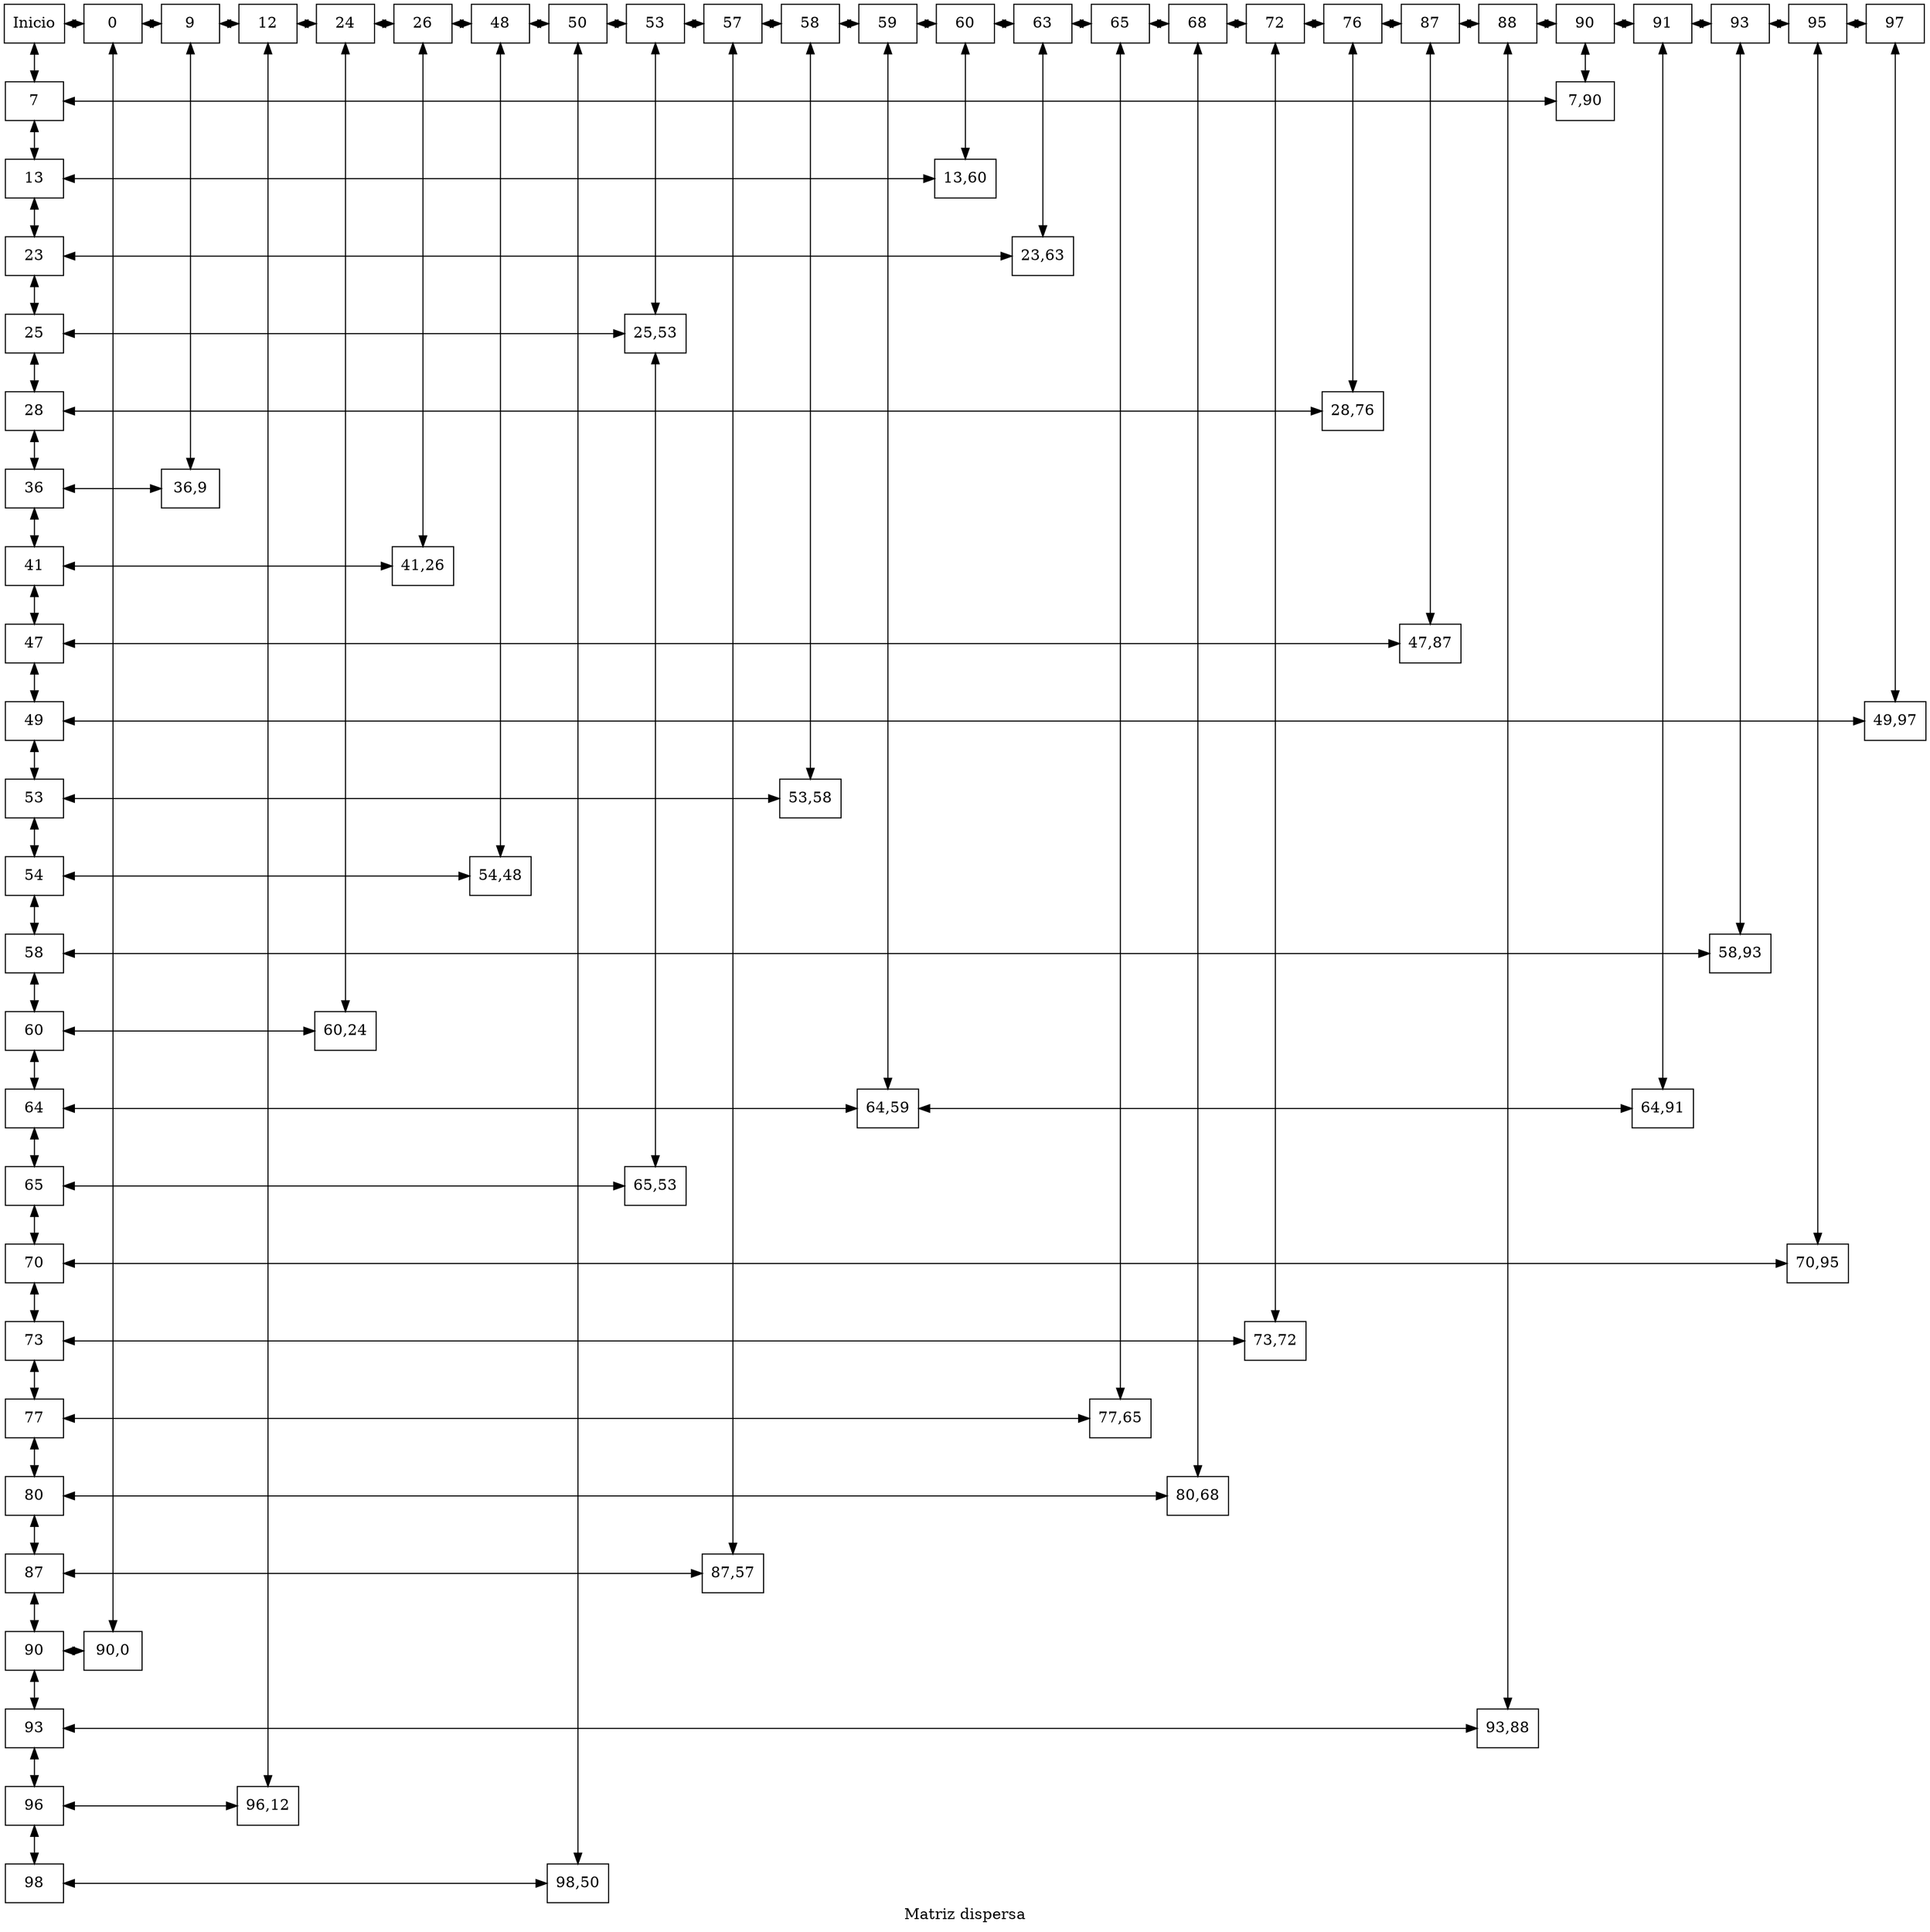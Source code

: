 digraph G {
        label = "Matriz dispersa"
        node [shape = box]
        subgraph H {
        root [label = "Inicio", group="1"]
        edge [dir="both"]

        row7[label=7,group="1"]
row7->row13;
row7->node7_90;
{rank=same;row7;node7_90}
row13[label=13,group="1"]
row13->row23;
row13->node13_60;
{rank=same;row13;node13_60}
row23[label=23,group="1"]
row23->row25;
row23->node23_63;
{rank=same;row23;node23_63}
row25[label=25,group="1"]
row25->row28;
row25->node25_53;
{rank=same;row25;node25_53}
row28[label=28,group="1"]
row28->row36;
row28->node28_76;
{rank=same;row28;node28_76}
row36[label=36,group="1"]
row36->row41;
row36->node36_9;
{rank=same;row36;node36_9}
row41[label=41,group="1"]
row41->row47;
row41->node41_26;
{rank=same;row41;node41_26}
row47[label=47,group="1"]
row47->row49;
row47->node47_87;
{rank=same;row47;node47_87}
row49[label=49,group="1"]
row49->row53;
row49->node49_97;
{rank=same;row49;node49_97}
row53[label=53,group="1"]
row53->row54;
row53->node53_58;
{rank=same;row53;node53_58}
row54[label=54,group="1"]
row54->row58;
row54->node54_48;
{rank=same;row54;node54_48}
row58[label=58,group="1"]
row58->row60;
row58->node58_93;
{rank=same;row58;node58_93}
row60[label=60,group="1"]
row60->row64;
row60->node60_24;
{rank=same;row60;node60_24}
row64[label=64,group="1"]
row64->row65;
row64->node64_59;
node64_59->node64_91;
{rank=same;row64;node64_59;node64_91}
row65[label=65,group="1"]
row65->row70;
row65->node65_53;
{rank=same;row65;node65_53}
row70[label=70,group="1"]
row70->row73;
row70->node70_95;
{rank=same;row70;node70_95}
row73[label=73,group="1"]
row73->row77;
row73->node73_72;
{rank=same;row73;node73_72}
row77[label=77,group="1"]
row77->row80;
row77->node77_65;
{rank=same;row77;node77_65}
row80[label=80,group="1"]
row80->row87;
row80->node80_68;
{rank=same;row80;node80_68}
row87[label=87,group="1"]
row87->row90;
row87->node87_57;
{rank=same;row87;node87_57}
row90[label=90,group="1"]
row90->row93;
row90->node90_0;
{rank=same;row90;node90_0}
row93[label=93,group="1"]
row93->row96;
row93->node93_88;
{rank=same;row93;node93_88}
row96[label=96,group="1"]
row96->row98;
row96->node96_12;
{rank=same;row96;node96_12}
row98[label=98,group="1"]
row98->node98_50;
{rank=same;row98;node98_50}
column0[label = 0,group = "2"]
column0->node90_0;
node90_0[label="90,0",group="2"]
column0->column9;
column9[label = 9,group = "3"]
column9->node36_9;
node36_9[label="36,9",group="3"]
column9->column12;
column12[label = 12,group = "4"]
column12->node96_12;
node96_12[label="96,12",group="4"]
column12->column24;
column24[label = 24,group = "5"]
column24->node60_24;
node60_24[label="60,24",group="5"]
column24->column26;
column26[label = 26,group = "6"]
column26->node41_26;
node41_26[label="41,26",group="6"]
column26->column48;
column48[label = 48,group = "7"]
column48->node54_48;
node54_48[label="54,48",group="7"]
column48->column50;
column50[label = 50,group = "8"]
column50->node98_50;
node98_50[label="98,50",group="8"]
column50->column53;
column53[label = 53,group = "9"]
column53->node25_53;
node25_53[label="25,53",group="9"]
node25_53->node65_53;
node65_53[label="65,53",group="9"]
column53->column57;
column57[label = 57,group = "10"]
column57->node87_57;
node87_57[label="87,57",group="10"]
column57->column58;
column58[label = 58,group = "11"]
column58->node53_58;
node53_58[label="53,58",group="11"]
column58->column59;
column59[label = 59,group = "12"]
column59->node64_59;
node64_59[label="64,59",group="12"]
column59->column60;
column60[label = 60,group = "13"]
column60->node13_60;
node13_60[label="13,60",group="13"]
column60->column63;
column63[label = 63,group = "14"]
column63->node23_63;
node23_63[label="23,63",group="14"]
column63->column65;
column65[label = 65,group = "15"]
column65->node77_65;
node77_65[label="77,65",group="15"]
column65->column68;
column68[label = 68,group = "16"]
column68->node80_68;
node80_68[label="80,68",group="16"]
column68->column72;
column72[label = 72,group = "17"]
column72->node73_72;
node73_72[label="73,72",group="17"]
column72->column76;
column76[label = 76,group = "18"]
column76->node28_76;
node28_76[label="28,76",group="18"]
column76->column87;
column87[label = 87,group = "19"]
column87->node47_87;
node47_87[label="47,87",group="19"]
column87->column88;
column88[label = 88,group = "20"]
column88->node93_88;
node93_88[label="93,88",group="20"]
column88->column90;
column90[label = 90,group = "21"]
column90->node7_90;
node7_90[label="7,90",group="21"]
column90->column91;
column91[label = 91,group = "22"]
column91->node64_91;
node64_91[label="64,91",group="22"]
column91->column93;
column93[label = 93,group = "23"]
column93->node58_93;
node58_93[label="58,93",group="23"]
column93->column95;
column95[label = 95,group = "24"]
column95->node70_95;
node70_95[label="70,95",group="24"]
column95->column97;
column97[label = 97,group = "25"]
column97->node49_97;
node49_97[label="49,97",group="25"]
{rank=same;root;column0;column9;column12;column24;column26;column48;column50;column53;column57;column58;column59;column60;column63;column65;column68;column72;column76;column87;column88;column90;column91;column93;column95;column97}
root->row7;
root->column0;
}
}